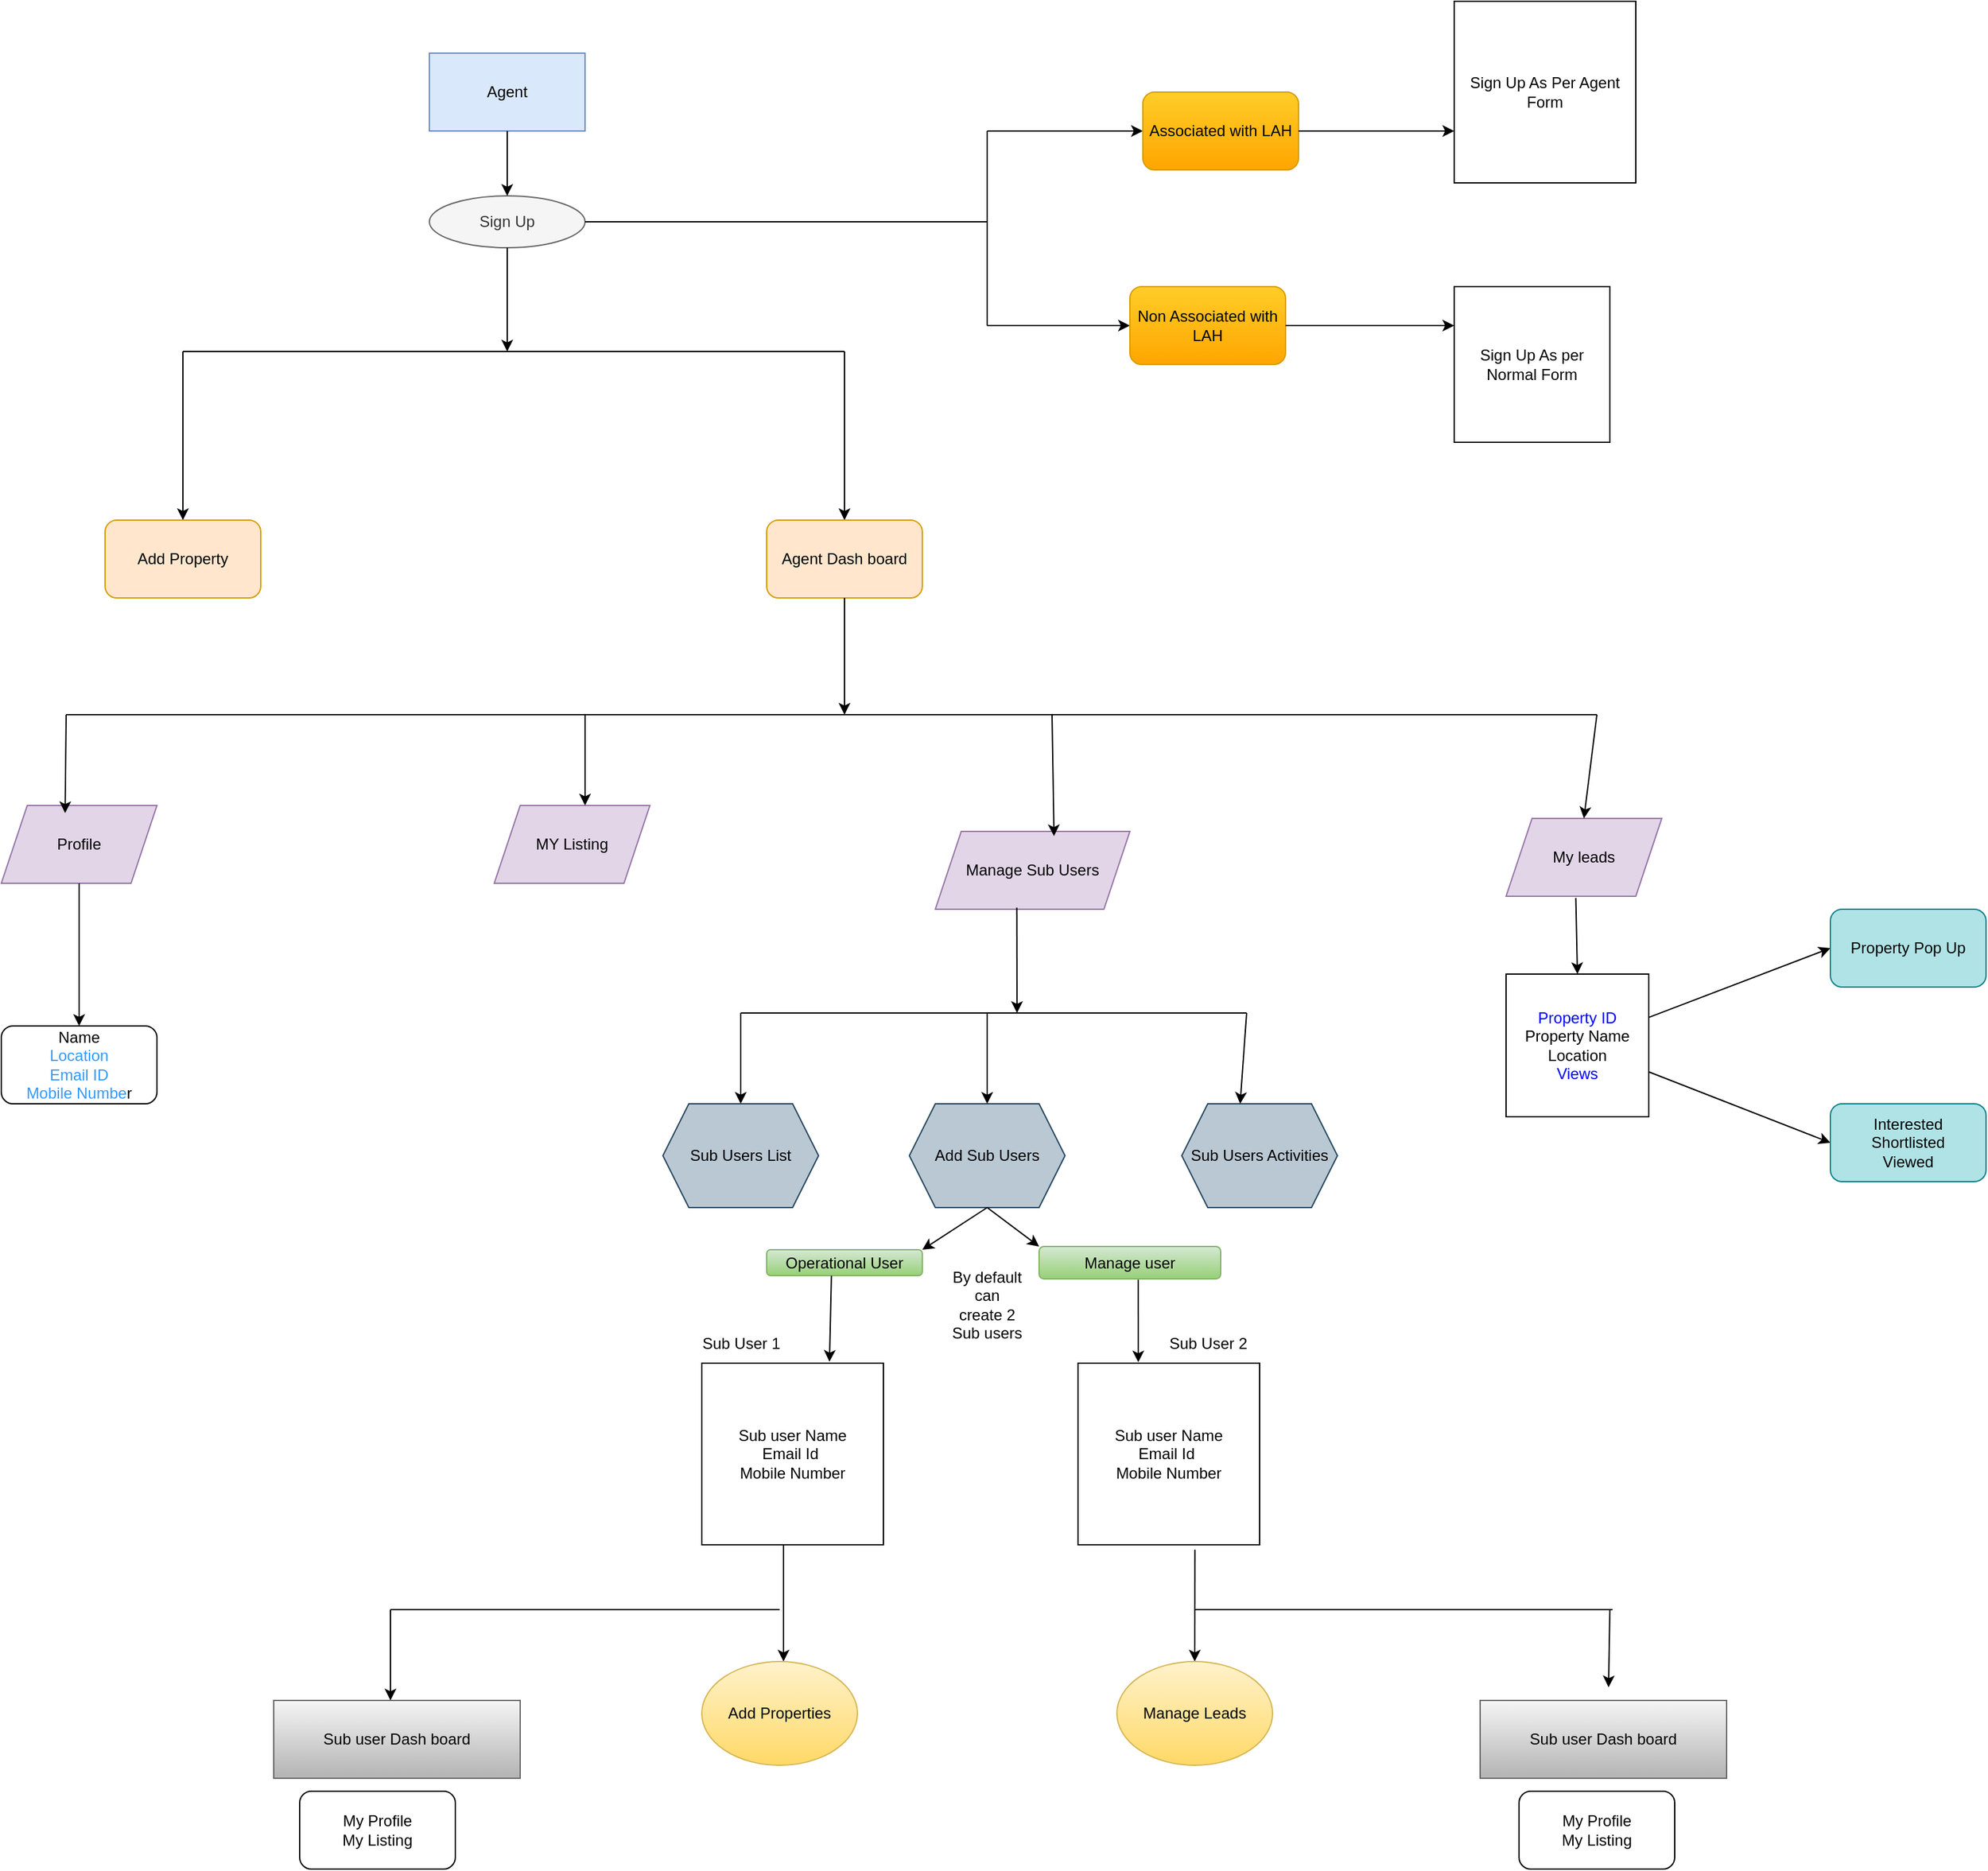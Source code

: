 <mxfile version="22.1.2" type="github">
  <diagram name="Page-1" id="WqUCA5Bx61C6o2IBVrmp">
    <mxGraphModel dx="2269" dy="1326" grid="1" gridSize="10" guides="1" tooltips="1" connect="1" arrows="1" fold="1" page="1" pageScale="1" pageWidth="850" pageHeight="1100" math="0" shadow="0">
      <root>
        <mxCell id="0" />
        <mxCell id="1" parent="0" />
        <mxCell id="Q25Uf2xQDVOAYJ2hmvZL-1" value="Agent" style="rounded=0;whiteSpace=wrap;html=1;fillColor=#dae8fc;strokeColor=#6c8ebf;" vertex="1" parent="1">
          <mxGeometry x="350" y="180" width="120" height="60" as="geometry" />
        </mxCell>
        <mxCell id="Q25Uf2xQDVOAYJ2hmvZL-3" value="" style="endArrow=none;html=1;rounded=0;" edge="1" parent="1">
          <mxGeometry width="50" height="50" relative="1" as="geometry">
            <mxPoint x="670" y="410" as="sourcePoint" />
            <mxPoint x="410" y="410" as="targetPoint" />
          </mxGeometry>
        </mxCell>
        <mxCell id="Q25Uf2xQDVOAYJ2hmvZL-4" value="" style="endArrow=none;html=1;rounded=0;" edge="1" parent="1">
          <mxGeometry width="50" height="50" relative="1" as="geometry">
            <mxPoint x="160" y="410" as="sourcePoint" />
            <mxPoint x="410" y="410" as="targetPoint" />
          </mxGeometry>
        </mxCell>
        <mxCell id="Q25Uf2xQDVOAYJ2hmvZL-7" value="" style="endArrow=classic;html=1;rounded=0;" edge="1" parent="1">
          <mxGeometry width="50" height="50" relative="1" as="geometry">
            <mxPoint x="160" y="410" as="sourcePoint" />
            <mxPoint x="160" y="540" as="targetPoint" />
          </mxGeometry>
        </mxCell>
        <mxCell id="Q25Uf2xQDVOAYJ2hmvZL-8" value="" style="endArrow=classic;html=1;rounded=0;" edge="1" parent="1">
          <mxGeometry width="50" height="50" relative="1" as="geometry">
            <mxPoint x="670" y="410" as="sourcePoint" />
            <mxPoint x="670" y="540" as="targetPoint" />
          </mxGeometry>
        </mxCell>
        <mxCell id="Q25Uf2xQDVOAYJ2hmvZL-9" value="Add Property" style="rounded=1;whiteSpace=wrap;html=1;fillColor=#ffe6cc;strokeColor=#d79b00;" vertex="1" parent="1">
          <mxGeometry x="100" y="540" width="120" height="60" as="geometry" />
        </mxCell>
        <mxCell id="Q25Uf2xQDVOAYJ2hmvZL-11" value="Sign Up" style="ellipse;whiteSpace=wrap;html=1;fillColor=#f5f5f5;fontColor=#333333;strokeColor=#666666;" vertex="1" parent="1">
          <mxGeometry x="350" y="290" width="120" height="40" as="geometry" />
        </mxCell>
        <mxCell id="Q25Uf2xQDVOAYJ2hmvZL-12" value="" style="endArrow=classic;html=1;rounded=0;exitX=0.5;exitY=1;exitDx=0;exitDy=0;entryX=0.5;entryY=0;entryDx=0;entryDy=0;" edge="1" parent="1" source="Q25Uf2xQDVOAYJ2hmvZL-1" target="Q25Uf2xQDVOAYJ2hmvZL-11">
          <mxGeometry width="50" height="50" relative="1" as="geometry">
            <mxPoint x="380" y="520" as="sourcePoint" />
            <mxPoint x="430" y="470" as="targetPoint" />
          </mxGeometry>
        </mxCell>
        <mxCell id="Q25Uf2xQDVOAYJ2hmvZL-13" value="" style="endArrow=classic;html=1;rounded=0;exitX=0.5;exitY=1;exitDx=0;exitDy=0;" edge="1" parent="1" source="Q25Uf2xQDVOAYJ2hmvZL-11">
          <mxGeometry width="50" height="50" relative="1" as="geometry">
            <mxPoint x="380" y="520" as="sourcePoint" />
            <mxPoint x="410" y="410" as="targetPoint" />
          </mxGeometry>
        </mxCell>
        <mxCell id="Q25Uf2xQDVOAYJ2hmvZL-15" value="Agent Dash board" style="rounded=1;whiteSpace=wrap;html=1;fillColor=#ffe6cc;strokeColor=#d79b00;" vertex="1" parent="1">
          <mxGeometry x="610" y="540" width="120" height="60" as="geometry" />
        </mxCell>
        <mxCell id="Q25Uf2xQDVOAYJ2hmvZL-16" value="" style="endArrow=classic;html=1;rounded=0;exitX=0.5;exitY=1;exitDx=0;exitDy=0;" edge="1" parent="1" source="Q25Uf2xQDVOAYJ2hmvZL-15">
          <mxGeometry width="50" height="50" relative="1" as="geometry">
            <mxPoint x="450" y="600" as="sourcePoint" />
            <mxPoint x="670" y="690" as="targetPoint" />
          </mxGeometry>
        </mxCell>
        <mxCell id="Q25Uf2xQDVOAYJ2hmvZL-17" value="" style="endArrow=none;html=1;rounded=0;" edge="1" parent="1">
          <mxGeometry width="50" height="50" relative="1" as="geometry">
            <mxPoint x="250" y="690" as="sourcePoint" />
            <mxPoint x="670" y="690" as="targetPoint" />
          </mxGeometry>
        </mxCell>
        <mxCell id="Q25Uf2xQDVOAYJ2hmvZL-18" value="" style="endArrow=none;html=1;rounded=0;" edge="1" parent="1">
          <mxGeometry width="50" height="50" relative="1" as="geometry">
            <mxPoint x="670" y="690" as="sourcePoint" />
            <mxPoint x="1150" y="690" as="targetPoint" />
          </mxGeometry>
        </mxCell>
        <mxCell id="Q25Uf2xQDVOAYJ2hmvZL-19" value="Profile" style="shape=parallelogram;perimeter=parallelogramPerimeter;whiteSpace=wrap;html=1;fixedSize=1;fillColor=#e1d5e7;strokeColor=#9673a6;" vertex="1" parent="1">
          <mxGeometry x="20" y="760" width="120" height="60" as="geometry" />
        </mxCell>
        <mxCell id="Q25Uf2xQDVOAYJ2hmvZL-20" value="MY Listing" style="shape=parallelogram;perimeter=parallelogramPerimeter;whiteSpace=wrap;html=1;fixedSize=1;fillColor=#e1d5e7;strokeColor=#9673a6;" vertex="1" parent="1">
          <mxGeometry x="400" y="760" width="120" height="60" as="geometry" />
        </mxCell>
        <mxCell id="Q25Uf2xQDVOAYJ2hmvZL-23" value="Manage Sub Users" style="shape=parallelogram;perimeter=parallelogramPerimeter;whiteSpace=wrap;html=1;fixedSize=1;fillColor=#e1d5e7;strokeColor=#9673a6;" vertex="1" parent="1">
          <mxGeometry x="740" y="780" width="150" height="60" as="geometry" />
        </mxCell>
        <mxCell id="Q25Uf2xQDVOAYJ2hmvZL-24" value="My leads" style="shape=parallelogram;perimeter=parallelogramPerimeter;whiteSpace=wrap;html=1;fixedSize=1;fillColor=#e1d5e7;strokeColor=#9673a6;" vertex="1" parent="1">
          <mxGeometry x="1180" y="770" width="120" height="60" as="geometry" />
        </mxCell>
        <mxCell id="Q25Uf2xQDVOAYJ2hmvZL-25" value="" style="endArrow=classic;html=1;rounded=0;exitX=0.419;exitY=0.98;exitDx=0;exitDy=0;exitPerimeter=0;" edge="1" parent="1" source="Q25Uf2xQDVOAYJ2hmvZL-23">
          <mxGeometry width="50" height="50" relative="1" as="geometry">
            <mxPoint x="560" y="900" as="sourcePoint" />
            <mxPoint x="803" y="920" as="targetPoint" />
          </mxGeometry>
        </mxCell>
        <mxCell id="Q25Uf2xQDVOAYJ2hmvZL-26" value="" style="endArrow=none;html=1;rounded=0;" edge="1" parent="1">
          <mxGeometry width="50" height="50" relative="1" as="geometry">
            <mxPoint x="590" y="920" as="sourcePoint" />
            <mxPoint x="790" y="920" as="targetPoint" />
          </mxGeometry>
        </mxCell>
        <mxCell id="Q25Uf2xQDVOAYJ2hmvZL-27" value="" style="endArrow=none;html=1;rounded=0;" edge="1" parent="1">
          <mxGeometry width="50" height="50" relative="1" as="geometry">
            <mxPoint x="980" y="920" as="sourcePoint" />
            <mxPoint x="790" y="920" as="targetPoint" />
          </mxGeometry>
        </mxCell>
        <mxCell id="Q25Uf2xQDVOAYJ2hmvZL-28" value="" style="endArrow=classic;html=1;rounded=0;" edge="1" parent="1">
          <mxGeometry width="50" height="50" relative="1" as="geometry">
            <mxPoint x="590" y="920" as="sourcePoint" />
            <mxPoint x="590" y="990" as="targetPoint" />
          </mxGeometry>
        </mxCell>
        <mxCell id="Q25Uf2xQDVOAYJ2hmvZL-29" value="Sub Users List" style="shape=hexagon;perimeter=hexagonPerimeter2;whiteSpace=wrap;html=1;fixedSize=1;fillColor=#bac8d3;strokeColor=#23445d;" vertex="1" parent="1">
          <mxGeometry x="530" y="990" width="120" height="80" as="geometry" />
        </mxCell>
        <mxCell id="Q25Uf2xQDVOAYJ2hmvZL-30" value="Add Sub Users" style="shape=hexagon;perimeter=hexagonPerimeter2;whiteSpace=wrap;html=1;fixedSize=1;fillColor=#bac8d3;strokeColor=#23445d;" vertex="1" parent="1">
          <mxGeometry x="720" y="990" width="120" height="80" as="geometry" />
        </mxCell>
        <mxCell id="Q25Uf2xQDVOAYJ2hmvZL-32" value="Sub Users Activities" style="shape=hexagon;perimeter=hexagonPerimeter2;whiteSpace=wrap;html=1;fixedSize=1;fillColor=#bac8d3;strokeColor=#23445d;" vertex="1" parent="1">
          <mxGeometry x="930" y="990" width="120" height="80" as="geometry" />
        </mxCell>
        <mxCell id="Q25Uf2xQDVOAYJ2hmvZL-35" value="" style="endArrow=classic;html=1;rounded=0;entryX=0.5;entryY=0;entryDx=0;entryDy=0;" edge="1" parent="1" target="Q25Uf2xQDVOAYJ2hmvZL-30">
          <mxGeometry width="50" height="50" relative="1" as="geometry">
            <mxPoint x="780" y="920" as="sourcePoint" />
            <mxPoint x="830" y="1150" as="targetPoint" />
          </mxGeometry>
        </mxCell>
        <mxCell id="Q25Uf2xQDVOAYJ2hmvZL-37" value="Sub user Name&lt;br&gt;Email Id&amp;nbsp;&lt;br&gt;Mobile Number" style="whiteSpace=wrap;html=1;aspect=fixed;" vertex="1" parent="1">
          <mxGeometry x="560" y="1190" width="140" height="140" as="geometry" />
        </mxCell>
        <mxCell id="Q25Uf2xQDVOAYJ2hmvZL-39" value="" style="endArrow=none;html=1;rounded=0;" edge="1" parent="1">
          <mxGeometry width="50" height="50" relative="1" as="geometry">
            <mxPoint x="1250" y="690" as="sourcePoint" />
            <mxPoint x="1150" y="690" as="targetPoint" />
          </mxGeometry>
        </mxCell>
        <mxCell id="Q25Uf2xQDVOAYJ2hmvZL-40" value="" style="endArrow=none;html=1;rounded=0;" edge="1" parent="1">
          <mxGeometry width="50" height="50" relative="1" as="geometry">
            <mxPoint x="70" y="690" as="sourcePoint" />
            <mxPoint x="250" y="690" as="targetPoint" />
          </mxGeometry>
        </mxCell>
        <mxCell id="Q25Uf2xQDVOAYJ2hmvZL-42" value="" style="endArrow=classic;html=1;rounded=0;entryX=0.41;entryY=0.098;entryDx=0;entryDy=0;entryPerimeter=0;" edge="1" parent="1" target="Q25Uf2xQDVOAYJ2hmvZL-19">
          <mxGeometry width="50" height="50" relative="1" as="geometry">
            <mxPoint x="70" y="690" as="sourcePoint" />
            <mxPoint x="230" y="890" as="targetPoint" />
          </mxGeometry>
        </mxCell>
        <mxCell id="Q25Uf2xQDVOAYJ2hmvZL-43" value="" style="endArrow=classic;html=1;rounded=0;" edge="1" parent="1">
          <mxGeometry width="50" height="50" relative="1" as="geometry">
            <mxPoint x="470" y="690" as="sourcePoint" />
            <mxPoint x="470" y="760" as="targetPoint" />
          </mxGeometry>
        </mxCell>
        <mxCell id="Q25Uf2xQDVOAYJ2hmvZL-44" value="" style="endArrow=classic;html=1;rounded=0;entryX=0.61;entryY=0.061;entryDx=0;entryDy=0;entryPerimeter=0;" edge="1" parent="1" target="Q25Uf2xQDVOAYJ2hmvZL-23">
          <mxGeometry width="50" height="50" relative="1" as="geometry">
            <mxPoint x="830" y="690" as="sourcePoint" />
            <mxPoint x="280" y="890" as="targetPoint" />
          </mxGeometry>
        </mxCell>
        <mxCell id="Q25Uf2xQDVOAYJ2hmvZL-45" value="" style="endArrow=classic;html=1;rounded=0;entryX=0.5;entryY=0;entryDx=0;entryDy=0;" edge="1" parent="1" target="Q25Uf2xQDVOAYJ2hmvZL-24">
          <mxGeometry width="50" height="50" relative="1" as="geometry">
            <mxPoint x="1250" y="690" as="sourcePoint" />
            <mxPoint x="800" y="890" as="targetPoint" />
          </mxGeometry>
        </mxCell>
        <mxCell id="Q25Uf2xQDVOAYJ2hmvZL-46" value="" style="endArrow=classic;html=1;rounded=0;entryX=0.375;entryY=0;entryDx=0;entryDy=0;" edge="1" parent="1" target="Q25Uf2xQDVOAYJ2hmvZL-32">
          <mxGeometry width="50" height="50" relative="1" as="geometry">
            <mxPoint x="980" y="920" as="sourcePoint" />
            <mxPoint x="800" y="960" as="targetPoint" />
          </mxGeometry>
        </mxCell>
        <mxCell id="Q25Uf2xQDVOAYJ2hmvZL-47" value="Sub user Name&lt;br&gt;Email Id&amp;nbsp;&lt;br&gt;Mobile Number" style="whiteSpace=wrap;html=1;aspect=fixed;" vertex="1" parent="1">
          <mxGeometry x="850" y="1190" width="140" height="140" as="geometry" />
        </mxCell>
        <mxCell id="Q25Uf2xQDVOAYJ2hmvZL-50" value="By default can&lt;br style=&quot;border-color: var(--border-color);&quot;&gt;&lt;span style=&quot;&quot;&gt;create 2 Sub users&lt;/span&gt;" style="text;html=1;strokeColor=none;fillColor=none;align=center;verticalAlign=middle;whiteSpace=wrap;rounded=0;" vertex="1" parent="1">
          <mxGeometry x="750" y="1130" width="60" height="30" as="geometry" />
        </mxCell>
        <mxCell id="Q25Uf2xQDVOAYJ2hmvZL-51" value="Sub User 1" style="text;html=1;align=center;verticalAlign=middle;resizable=0;points=[];autosize=1;strokeColor=none;fillColor=none;" vertex="1" parent="1">
          <mxGeometry x="550" y="1160" width="80" height="30" as="geometry" />
        </mxCell>
        <mxCell id="Q25Uf2xQDVOAYJ2hmvZL-52" value="Sub User 2" style="text;html=1;align=center;verticalAlign=middle;resizable=0;points=[];autosize=1;strokeColor=none;fillColor=none;" vertex="1" parent="1">
          <mxGeometry x="910" y="1160" width="80" height="30" as="geometry" />
        </mxCell>
        <mxCell id="Q25Uf2xQDVOAYJ2hmvZL-53" value="" style="endArrow=classic;html=1;rounded=0;exitX=0.45;exitY=0.997;exitDx=0;exitDy=0;exitPerimeter=0;" edge="1" parent="1" source="Q25Uf2xQDVOAYJ2hmvZL-37">
          <mxGeometry width="50" height="50" relative="1" as="geometry">
            <mxPoint x="560" y="1280" as="sourcePoint" />
            <mxPoint x="623" y="1420" as="targetPoint" />
          </mxGeometry>
        </mxCell>
        <mxCell id="Q25Uf2xQDVOAYJ2hmvZL-54" value="" style="endArrow=classic;html=1;rounded=0;exitX=0.644;exitY=1.027;exitDx=0;exitDy=0;exitPerimeter=0;" edge="1" parent="1" source="Q25Uf2xQDVOAYJ2hmvZL-47">
          <mxGeometry width="50" height="50" relative="1" as="geometry">
            <mxPoint x="560" y="1280" as="sourcePoint" />
            <mxPoint x="940" y="1420" as="targetPoint" />
          </mxGeometry>
        </mxCell>
        <mxCell id="Q25Uf2xQDVOAYJ2hmvZL-55" value="Add Properties" style="ellipse;whiteSpace=wrap;html=1;fillColor=#fff2cc;gradientColor=#ffd966;strokeColor=#d6b656;" vertex="1" parent="1">
          <mxGeometry x="560" y="1420" width="120" height="80" as="geometry" />
        </mxCell>
        <mxCell id="Q25Uf2xQDVOAYJ2hmvZL-56" value="Manage Leads" style="ellipse;whiteSpace=wrap;html=1;fillColor=#fff2cc;gradientColor=#ffd966;strokeColor=#d6b656;" vertex="1" parent="1">
          <mxGeometry x="880" y="1420" width="120" height="80" as="geometry" />
        </mxCell>
        <mxCell id="Q25Uf2xQDVOAYJ2hmvZL-57" value="&lt;font color=&quot;#0000ff&quot;&gt;Property ID&lt;/font&gt;&lt;br&gt;Property Name&lt;br&gt;Location&lt;br&gt;&lt;font color=&quot;#0000ff&quot;&gt;Views&lt;/font&gt;" style="whiteSpace=wrap;html=1;aspect=fixed;" vertex="1" parent="1">
          <mxGeometry x="1180" y="890" width="110" height="110" as="geometry" />
        </mxCell>
        <mxCell id="Q25Uf2xQDVOAYJ2hmvZL-58" value="" style="endArrow=classic;html=1;rounded=0;exitX=0.997;exitY=0.684;exitDx=0;exitDy=0;exitPerimeter=0;entryX=0;entryY=0.5;entryDx=0;entryDy=0;" edge="1" parent="1" source="Q25Uf2xQDVOAYJ2hmvZL-57" target="Q25Uf2xQDVOAYJ2hmvZL-61">
          <mxGeometry width="50" height="50" relative="1" as="geometry">
            <mxPoint x="1110" y="930" as="sourcePoint" />
            <mxPoint x="1430" y="965" as="targetPoint" />
          </mxGeometry>
        </mxCell>
        <mxCell id="Q25Uf2xQDVOAYJ2hmvZL-59" value="" style="endArrow=classic;html=1;rounded=0;exitX=0.999;exitY=0.304;exitDx=0;exitDy=0;exitPerimeter=0;entryX=0;entryY=0.5;entryDx=0;entryDy=0;" edge="1" parent="1" source="Q25Uf2xQDVOAYJ2hmvZL-57" target="Q25Uf2xQDVOAYJ2hmvZL-60">
          <mxGeometry width="50" height="50" relative="1" as="geometry">
            <mxPoint x="1300" y="960" as="sourcePoint" />
            <mxPoint x="1430" y="923" as="targetPoint" />
          </mxGeometry>
        </mxCell>
        <mxCell id="Q25Uf2xQDVOAYJ2hmvZL-60" value="Property Pop Up" style="rounded=1;whiteSpace=wrap;html=1;fillColor=#b0e3e6;strokeColor=#0e8088;" vertex="1" parent="1">
          <mxGeometry x="1430" y="840" width="120" height="60" as="geometry" />
        </mxCell>
        <mxCell id="Q25Uf2xQDVOAYJ2hmvZL-61" value="Interested&lt;br&gt;Shortlisted&lt;br&gt;Viewed" style="rounded=1;whiteSpace=wrap;html=1;fillColor=#b0e3e6;strokeColor=#0e8088;" vertex="1" parent="1">
          <mxGeometry x="1430" y="990" width="120" height="60" as="geometry" />
        </mxCell>
        <mxCell id="Q25Uf2xQDVOAYJ2hmvZL-62" value="" style="endArrow=classic;html=1;rounded=0;exitX=0.448;exitY=1.022;exitDx=0;exitDy=0;exitPerimeter=0;entryX=0.5;entryY=0;entryDx=0;entryDy=0;" edge="1" parent="1" source="Q25Uf2xQDVOAYJ2hmvZL-24" target="Q25Uf2xQDVOAYJ2hmvZL-57">
          <mxGeometry width="50" height="50" relative="1" as="geometry">
            <mxPoint x="1370" y="960" as="sourcePoint" />
            <mxPoint x="1420" y="910" as="targetPoint" />
          </mxGeometry>
        </mxCell>
        <mxCell id="Q25Uf2xQDVOAYJ2hmvZL-63" value="" style="endArrow=classic;html=1;rounded=0;exitX=0.5;exitY=1;exitDx=0;exitDy=0;" edge="1" parent="1" source="Q25Uf2xQDVOAYJ2hmvZL-19">
          <mxGeometry width="50" height="50" relative="1" as="geometry">
            <mxPoint x="300" y="1000" as="sourcePoint" />
            <mxPoint x="80" y="930" as="targetPoint" />
          </mxGeometry>
        </mxCell>
        <mxCell id="Q25Uf2xQDVOAYJ2hmvZL-64" value="Name&lt;br&gt;&lt;font color=&quot;#3399ff&quot;&gt;Location&lt;br&gt;Email ID&lt;br&gt;Mobile Numbe&lt;/font&gt;r" style="rounded=1;whiteSpace=wrap;html=1;" vertex="1" parent="1">
          <mxGeometry x="20" y="930" width="120" height="60" as="geometry" />
        </mxCell>
        <mxCell id="Q25Uf2xQDVOAYJ2hmvZL-65" value="" style="endArrow=none;html=1;rounded=0;" edge="1" parent="1">
          <mxGeometry width="50" height="50" relative="1" as="geometry">
            <mxPoint x="620" y="1380" as="sourcePoint" />
            <mxPoint x="320" y="1380" as="targetPoint" />
          </mxGeometry>
        </mxCell>
        <mxCell id="Q25Uf2xQDVOAYJ2hmvZL-66" value="" style="endArrow=classic;html=1;rounded=0;" edge="1" parent="1">
          <mxGeometry width="50" height="50" relative="1" as="geometry">
            <mxPoint x="320" y="1380" as="sourcePoint" />
            <mxPoint x="320" y="1450" as="targetPoint" />
          </mxGeometry>
        </mxCell>
        <mxCell id="Q25Uf2xQDVOAYJ2hmvZL-67" value="Sub user Dash board" style="rounded=0;whiteSpace=wrap;html=1;fillColor=#f5f5f5;gradientColor=#b3b3b3;strokeColor=#666666;" vertex="1" parent="1">
          <mxGeometry x="230" y="1450" width="190" height="60" as="geometry" />
        </mxCell>
        <mxCell id="Q25Uf2xQDVOAYJ2hmvZL-69" value="My Profile&lt;br&gt;My Listing" style="rounded=1;whiteSpace=wrap;html=1;" vertex="1" parent="1">
          <mxGeometry x="250" y="1520" width="120" height="60" as="geometry" />
        </mxCell>
        <mxCell id="Q25Uf2xQDVOAYJ2hmvZL-70" value="My Profile&lt;br&gt;My Listing" style="rounded=1;whiteSpace=wrap;html=1;" vertex="1" parent="1">
          <mxGeometry x="1190" y="1520" width="120" height="60" as="geometry" />
        </mxCell>
        <mxCell id="Q25Uf2xQDVOAYJ2hmvZL-72" value="Operational User" style="rounded=1;whiteSpace=wrap;html=1;fillColor=#d5e8d4;gradientColor=#97d077;strokeColor=#82b366;" vertex="1" parent="1">
          <mxGeometry x="610" y="1102.5" width="120" height="20" as="geometry" />
        </mxCell>
        <mxCell id="Q25Uf2xQDVOAYJ2hmvZL-74" value="Manage user" style="rounded=1;whiteSpace=wrap;html=1;fillColor=#d5e8d4;gradientColor=#97d077;strokeColor=#82b366;" vertex="1" parent="1">
          <mxGeometry x="820" y="1100" width="140" height="25" as="geometry" />
        </mxCell>
        <mxCell id="Q25Uf2xQDVOAYJ2hmvZL-75" value="" style="endArrow=classic;html=1;rounded=0;exitX=0.5;exitY=1;exitDx=0;exitDy=0;entryX=1;entryY=0;entryDx=0;entryDy=0;" edge="1" parent="1" source="Q25Uf2xQDVOAYJ2hmvZL-30" target="Q25Uf2xQDVOAYJ2hmvZL-72">
          <mxGeometry width="50" height="50" relative="1" as="geometry">
            <mxPoint x="710" y="1130" as="sourcePoint" />
            <mxPoint x="760" y="1080" as="targetPoint" />
          </mxGeometry>
        </mxCell>
        <mxCell id="Q25Uf2xQDVOAYJ2hmvZL-76" value="" style="endArrow=classic;html=1;rounded=0;entryX=0;entryY=0;entryDx=0;entryDy=0;" edge="1" parent="1" target="Q25Uf2xQDVOAYJ2hmvZL-74">
          <mxGeometry width="50" height="50" relative="1" as="geometry">
            <mxPoint x="780" y="1070" as="sourcePoint" />
            <mxPoint x="760" y="1080" as="targetPoint" />
          </mxGeometry>
        </mxCell>
        <mxCell id="Q25Uf2xQDVOAYJ2hmvZL-77" value="" style="endArrow=classic;html=1;rounded=0;exitX=0.416;exitY=1.008;exitDx=0;exitDy=0;exitPerimeter=0;entryX=0.703;entryY=-0.008;entryDx=0;entryDy=0;entryPerimeter=0;" edge="1" parent="1" source="Q25Uf2xQDVOAYJ2hmvZL-72" target="Q25Uf2xQDVOAYJ2hmvZL-37">
          <mxGeometry width="50" height="50" relative="1" as="geometry">
            <mxPoint x="710" y="1190" as="sourcePoint" />
            <mxPoint x="760" y="1140" as="targetPoint" />
          </mxGeometry>
        </mxCell>
        <mxCell id="Q25Uf2xQDVOAYJ2hmvZL-78" value="" style="endArrow=classic;html=1;rounded=0;exitX=0.546;exitY=1.025;exitDx=0;exitDy=0;exitPerimeter=0;entryX=0.332;entryY=-0.005;entryDx=0;entryDy=0;entryPerimeter=0;" edge="1" parent="1" source="Q25Uf2xQDVOAYJ2hmvZL-74" target="Q25Uf2xQDVOAYJ2hmvZL-47">
          <mxGeometry width="50" height="50" relative="1" as="geometry">
            <mxPoint x="710" y="1190" as="sourcePoint" />
            <mxPoint x="760" y="1140" as="targetPoint" />
          </mxGeometry>
        </mxCell>
        <mxCell id="Q25Uf2xQDVOAYJ2hmvZL-79" value="Sub user Dash board" style="rounded=0;whiteSpace=wrap;html=1;fillColor=#f5f5f5;gradientColor=#b3b3b3;strokeColor=#666666;" vertex="1" parent="1">
          <mxGeometry x="1160" y="1450" width="190" height="60" as="geometry" />
        </mxCell>
        <mxCell id="Q25Uf2xQDVOAYJ2hmvZL-85" value="" style="endArrow=none;html=1;rounded=0;" edge="1" parent="1">
          <mxGeometry width="50" height="50" relative="1" as="geometry">
            <mxPoint x="940" y="1380" as="sourcePoint" />
            <mxPoint x="1262.051" y="1380" as="targetPoint" />
          </mxGeometry>
        </mxCell>
        <mxCell id="Q25Uf2xQDVOAYJ2hmvZL-86" value="" style="endArrow=classic;html=1;rounded=0;entryX=0.521;entryY=-0.169;entryDx=0;entryDy=0;entryPerimeter=0;" edge="1" parent="1" target="Q25Uf2xQDVOAYJ2hmvZL-79">
          <mxGeometry width="50" height="50" relative="1" as="geometry">
            <mxPoint x="1260" y="1380" as="sourcePoint" />
            <mxPoint x="830" y="1270" as="targetPoint" />
          </mxGeometry>
        </mxCell>
        <mxCell id="Q25Uf2xQDVOAYJ2hmvZL-89" value="" style="endArrow=none;html=1;rounded=0;exitX=1;exitY=0.5;exitDx=0;exitDy=0;" edge="1" parent="1" source="Q25Uf2xQDVOAYJ2hmvZL-11">
          <mxGeometry width="50" height="50" relative="1" as="geometry">
            <mxPoint x="640" y="440" as="sourcePoint" />
            <mxPoint x="780" y="310" as="targetPoint" />
          </mxGeometry>
        </mxCell>
        <mxCell id="Q25Uf2xQDVOAYJ2hmvZL-90" value="" style="endArrow=none;html=1;rounded=0;" edge="1" parent="1">
          <mxGeometry width="50" height="50" relative="1" as="geometry">
            <mxPoint x="780" y="240" as="sourcePoint" />
            <mxPoint x="780" y="390" as="targetPoint" />
          </mxGeometry>
        </mxCell>
        <mxCell id="Q25Uf2xQDVOAYJ2hmvZL-91" value="" style="endArrow=classic;html=1;rounded=0;" edge="1" parent="1">
          <mxGeometry width="50" height="50" relative="1" as="geometry">
            <mxPoint x="780" y="240" as="sourcePoint" />
            <mxPoint x="900" y="240" as="targetPoint" />
          </mxGeometry>
        </mxCell>
        <mxCell id="Q25Uf2xQDVOAYJ2hmvZL-92" value="" style="endArrow=classic;html=1;rounded=0;" edge="1" parent="1">
          <mxGeometry width="50" height="50" relative="1" as="geometry">
            <mxPoint x="780" y="390" as="sourcePoint" />
            <mxPoint x="890" y="390" as="targetPoint" />
          </mxGeometry>
        </mxCell>
        <mxCell id="Q25Uf2xQDVOAYJ2hmvZL-93" value="Associated with LAH" style="rounded=1;whiteSpace=wrap;html=1;fillColor=#ffcd28;gradientColor=#ffa500;strokeColor=#d79b00;" vertex="1" parent="1">
          <mxGeometry x="900" y="210" width="120" height="60" as="geometry" />
        </mxCell>
        <mxCell id="Q25Uf2xQDVOAYJ2hmvZL-94" value="Non Associated with LAH" style="rounded=1;whiteSpace=wrap;html=1;fillColor=#ffcd28;gradientColor=#ffa500;strokeColor=#d79b00;" vertex="1" parent="1">
          <mxGeometry x="890" y="360" width="120" height="60" as="geometry" />
        </mxCell>
        <mxCell id="Q25Uf2xQDVOAYJ2hmvZL-95" value="" style="endArrow=classic;html=1;rounded=0;exitX=1;exitY=0.5;exitDx=0;exitDy=0;" edge="1" parent="1" source="Q25Uf2xQDVOAYJ2hmvZL-93">
          <mxGeometry width="50" height="50" relative="1" as="geometry">
            <mxPoint x="640" y="440" as="sourcePoint" />
            <mxPoint x="1140" y="240" as="targetPoint" />
          </mxGeometry>
        </mxCell>
        <mxCell id="Q25Uf2xQDVOAYJ2hmvZL-96" value="" style="endArrow=classic;html=1;rounded=0;exitX=1;exitY=0.5;exitDx=0;exitDy=0;" edge="1" parent="1" source="Q25Uf2xQDVOAYJ2hmvZL-94">
          <mxGeometry width="50" height="50" relative="1" as="geometry">
            <mxPoint x="640" y="440" as="sourcePoint" />
            <mxPoint x="1140" y="390" as="targetPoint" />
          </mxGeometry>
        </mxCell>
        <mxCell id="Q25Uf2xQDVOAYJ2hmvZL-97" value="Sign Up As Per Agent Form" style="whiteSpace=wrap;html=1;aspect=fixed;" vertex="1" parent="1">
          <mxGeometry x="1140" y="140" width="140" height="140" as="geometry" />
        </mxCell>
        <mxCell id="Q25Uf2xQDVOAYJ2hmvZL-98" value="Sign Up As per Normal Form" style="whiteSpace=wrap;html=1;aspect=fixed;" vertex="1" parent="1">
          <mxGeometry x="1140" y="360" width="120" height="120" as="geometry" />
        </mxCell>
      </root>
    </mxGraphModel>
  </diagram>
</mxfile>
